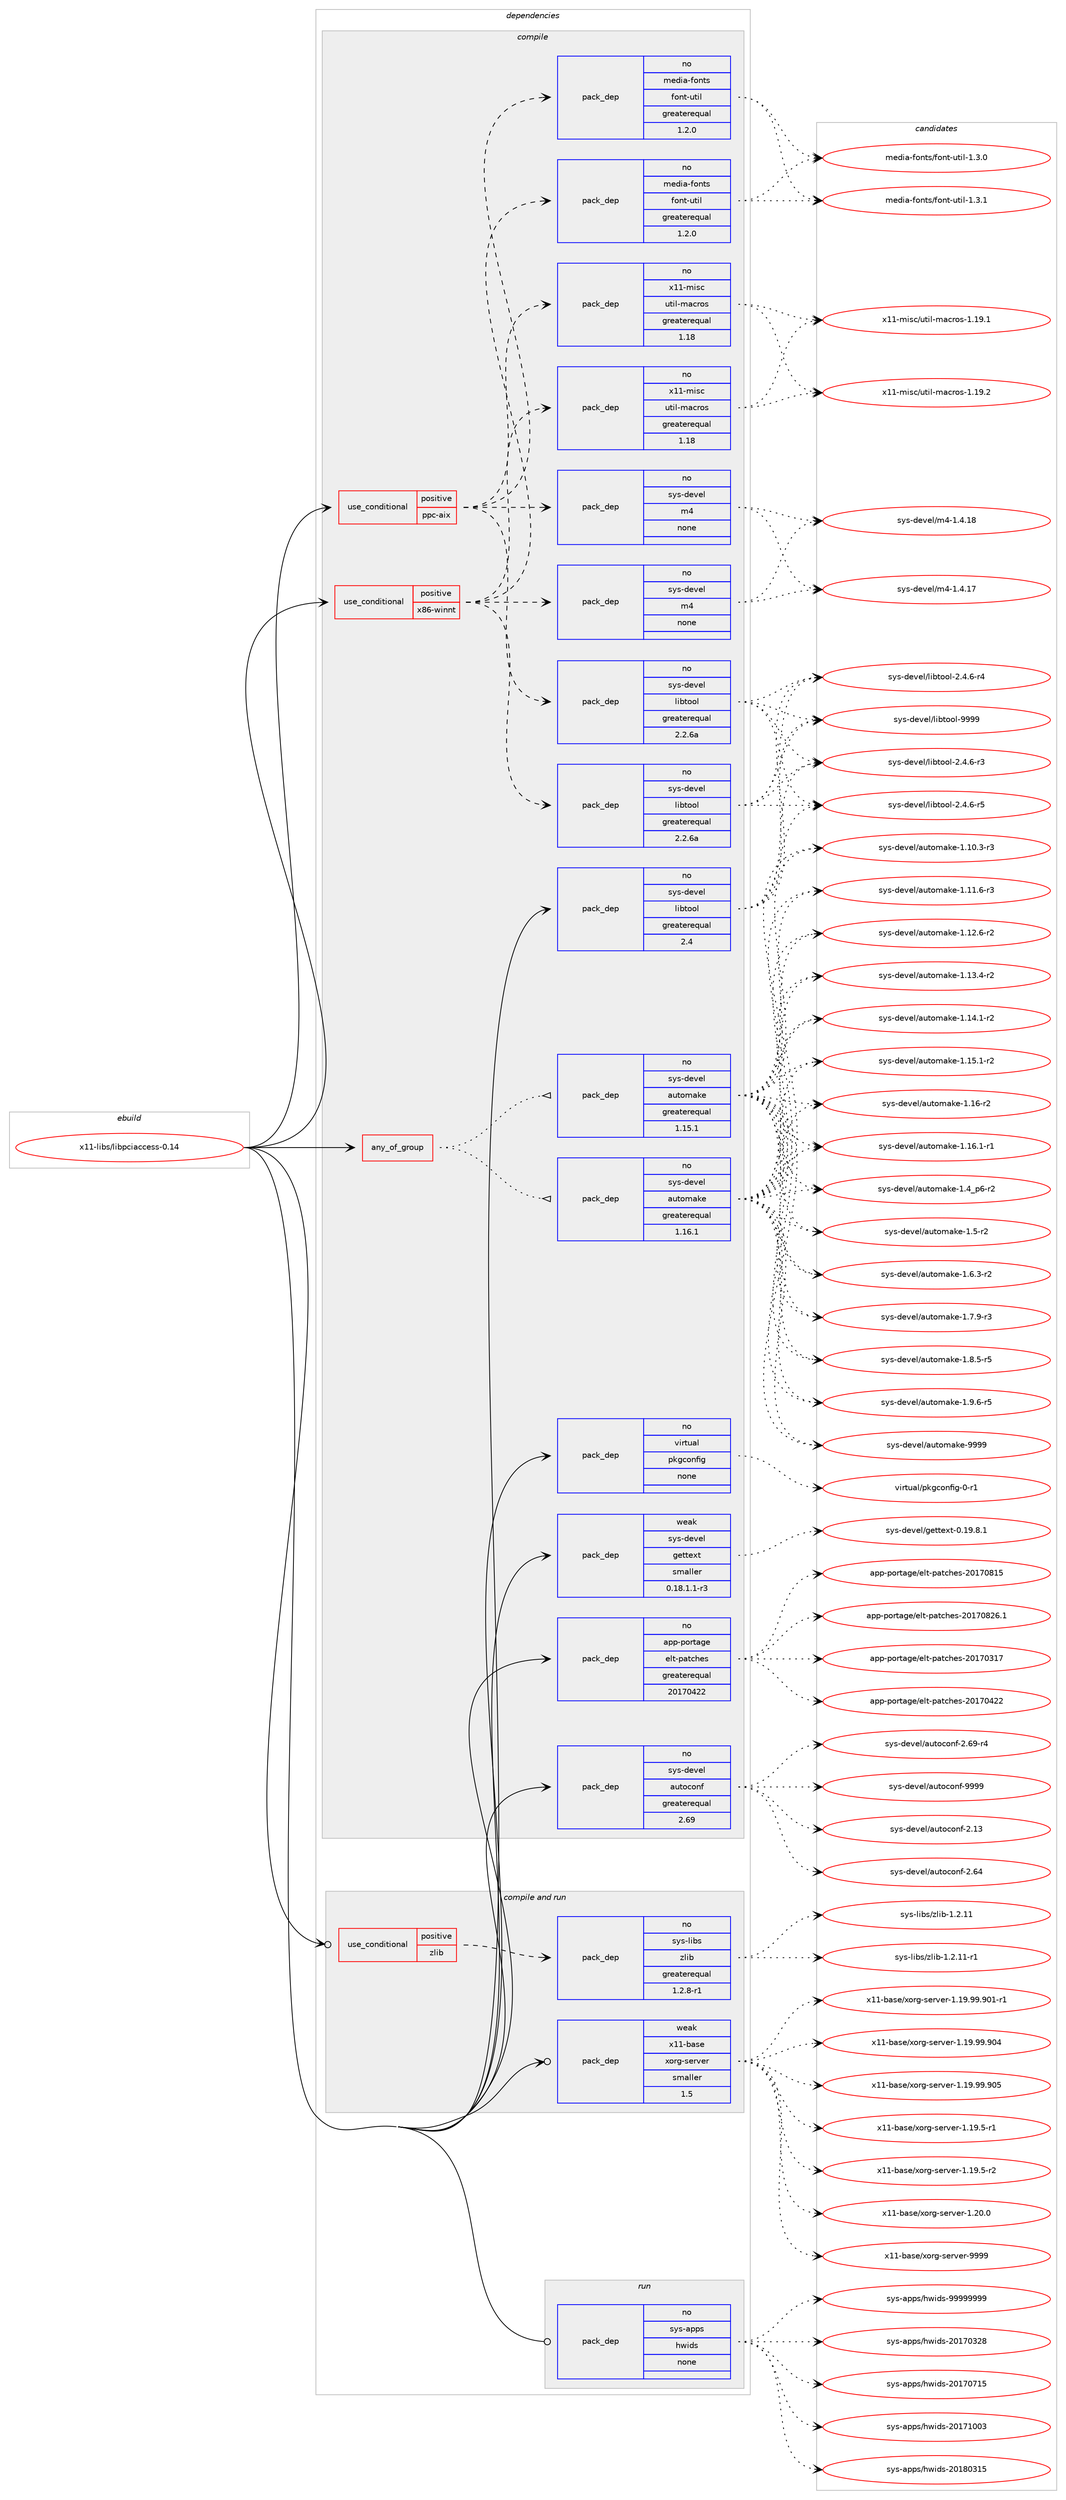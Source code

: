 digraph prolog {

# *************
# Graph options
# *************

newrank=true;
concentrate=true;
compound=true;
graph [rankdir=LR,fontname=Helvetica,fontsize=10,ranksep=1.5];#, ranksep=2.5, nodesep=0.2];
edge  [arrowhead=vee];
node  [fontname=Helvetica,fontsize=10];

# **********
# The ebuild
# **********

subgraph cluster_leftcol {
color=gray;
rank=same;
label=<<i>ebuild</i>>;
id [label="x11-libs/libpciaccess-0.14", color=red, width=4, href="../x11-libs/libpciaccess-0.14.svg"];
}

# ****************
# The dependencies
# ****************

subgraph cluster_midcol {
color=gray;
label=<<i>dependencies</i>>;
subgraph cluster_compile {
fillcolor="#eeeeee";
style=filled;
label=<<i>compile</i>>;
subgraph any45 {
dependency6148 [label=<<TABLE BORDER="0" CELLBORDER="1" CELLSPACING="0" CELLPADDING="4"><TR><TD CELLPADDING="10">any_of_group</TD></TR></TABLE>>, shape=none, color=red];subgraph pack5875 {
dependency6149 [label=<<TABLE BORDER="0" CELLBORDER="1" CELLSPACING="0" CELLPADDING="4" WIDTH="220"><TR><TD ROWSPAN="6" CELLPADDING="30">pack_dep</TD></TR><TR><TD WIDTH="110">no</TD></TR><TR><TD>sys-devel</TD></TR><TR><TD>automake</TD></TR><TR><TD>greaterequal</TD></TR><TR><TD>1.16.1</TD></TR></TABLE>>, shape=none, color=blue];
}
dependency6148:e -> dependency6149:w [weight=20,style="dotted",arrowhead="oinv"];
subgraph pack5876 {
dependency6150 [label=<<TABLE BORDER="0" CELLBORDER="1" CELLSPACING="0" CELLPADDING="4" WIDTH="220"><TR><TD ROWSPAN="6" CELLPADDING="30">pack_dep</TD></TR><TR><TD WIDTH="110">no</TD></TR><TR><TD>sys-devel</TD></TR><TR><TD>automake</TD></TR><TR><TD>greaterequal</TD></TR><TR><TD>1.15.1</TD></TR></TABLE>>, shape=none, color=blue];
}
dependency6148:e -> dependency6150:w [weight=20,style="dotted",arrowhead="oinv"];
}
id:e -> dependency6148:w [weight=20,style="solid",arrowhead="vee"];
subgraph cond228 {
dependency6151 [label=<<TABLE BORDER="0" CELLBORDER="1" CELLSPACING="0" CELLPADDING="4"><TR><TD ROWSPAN="3" CELLPADDING="10">use_conditional</TD></TR><TR><TD>positive</TD></TR><TR><TD>ppc-aix</TD></TR></TABLE>>, shape=none, color=red];
subgraph pack5877 {
dependency6152 [label=<<TABLE BORDER="0" CELLBORDER="1" CELLSPACING="0" CELLPADDING="4" WIDTH="220"><TR><TD ROWSPAN="6" CELLPADDING="30">pack_dep</TD></TR><TR><TD WIDTH="110">no</TD></TR><TR><TD>sys-devel</TD></TR><TR><TD>libtool</TD></TR><TR><TD>greaterequal</TD></TR><TR><TD>2.2.6a</TD></TR></TABLE>>, shape=none, color=blue];
}
dependency6151:e -> dependency6152:w [weight=20,style="dashed",arrowhead="vee"];
subgraph pack5878 {
dependency6153 [label=<<TABLE BORDER="0" CELLBORDER="1" CELLSPACING="0" CELLPADDING="4" WIDTH="220"><TR><TD ROWSPAN="6" CELLPADDING="30">pack_dep</TD></TR><TR><TD WIDTH="110">no</TD></TR><TR><TD>sys-devel</TD></TR><TR><TD>m4</TD></TR><TR><TD>none</TD></TR><TR><TD></TD></TR></TABLE>>, shape=none, color=blue];
}
dependency6151:e -> dependency6153:w [weight=20,style="dashed",arrowhead="vee"];
subgraph pack5879 {
dependency6154 [label=<<TABLE BORDER="0" CELLBORDER="1" CELLSPACING="0" CELLPADDING="4" WIDTH="220"><TR><TD ROWSPAN="6" CELLPADDING="30">pack_dep</TD></TR><TR><TD WIDTH="110">no</TD></TR><TR><TD>x11-misc</TD></TR><TR><TD>util-macros</TD></TR><TR><TD>greaterequal</TD></TR><TR><TD>1.18</TD></TR></TABLE>>, shape=none, color=blue];
}
dependency6151:e -> dependency6154:w [weight=20,style="dashed",arrowhead="vee"];
subgraph pack5880 {
dependency6155 [label=<<TABLE BORDER="0" CELLBORDER="1" CELLSPACING="0" CELLPADDING="4" WIDTH="220"><TR><TD ROWSPAN="6" CELLPADDING="30">pack_dep</TD></TR><TR><TD WIDTH="110">no</TD></TR><TR><TD>media-fonts</TD></TR><TR><TD>font-util</TD></TR><TR><TD>greaterequal</TD></TR><TR><TD>1.2.0</TD></TR></TABLE>>, shape=none, color=blue];
}
dependency6151:e -> dependency6155:w [weight=20,style="dashed",arrowhead="vee"];
}
id:e -> dependency6151:w [weight=20,style="solid",arrowhead="vee"];
subgraph cond229 {
dependency6156 [label=<<TABLE BORDER="0" CELLBORDER="1" CELLSPACING="0" CELLPADDING="4"><TR><TD ROWSPAN="3" CELLPADDING="10">use_conditional</TD></TR><TR><TD>positive</TD></TR><TR><TD>x86-winnt</TD></TR></TABLE>>, shape=none, color=red];
subgraph pack5881 {
dependency6157 [label=<<TABLE BORDER="0" CELLBORDER="1" CELLSPACING="0" CELLPADDING="4" WIDTH="220"><TR><TD ROWSPAN="6" CELLPADDING="30">pack_dep</TD></TR><TR><TD WIDTH="110">no</TD></TR><TR><TD>sys-devel</TD></TR><TR><TD>libtool</TD></TR><TR><TD>greaterequal</TD></TR><TR><TD>2.2.6a</TD></TR></TABLE>>, shape=none, color=blue];
}
dependency6156:e -> dependency6157:w [weight=20,style="dashed",arrowhead="vee"];
subgraph pack5882 {
dependency6158 [label=<<TABLE BORDER="0" CELLBORDER="1" CELLSPACING="0" CELLPADDING="4" WIDTH="220"><TR><TD ROWSPAN="6" CELLPADDING="30">pack_dep</TD></TR><TR><TD WIDTH="110">no</TD></TR><TR><TD>sys-devel</TD></TR><TR><TD>m4</TD></TR><TR><TD>none</TD></TR><TR><TD></TD></TR></TABLE>>, shape=none, color=blue];
}
dependency6156:e -> dependency6158:w [weight=20,style="dashed",arrowhead="vee"];
subgraph pack5883 {
dependency6159 [label=<<TABLE BORDER="0" CELLBORDER="1" CELLSPACING="0" CELLPADDING="4" WIDTH="220"><TR><TD ROWSPAN="6" CELLPADDING="30">pack_dep</TD></TR><TR><TD WIDTH="110">no</TD></TR><TR><TD>x11-misc</TD></TR><TR><TD>util-macros</TD></TR><TR><TD>greaterequal</TD></TR><TR><TD>1.18</TD></TR></TABLE>>, shape=none, color=blue];
}
dependency6156:e -> dependency6159:w [weight=20,style="dashed",arrowhead="vee"];
subgraph pack5884 {
dependency6160 [label=<<TABLE BORDER="0" CELLBORDER="1" CELLSPACING="0" CELLPADDING="4" WIDTH="220"><TR><TD ROWSPAN="6" CELLPADDING="30">pack_dep</TD></TR><TR><TD WIDTH="110">no</TD></TR><TR><TD>media-fonts</TD></TR><TR><TD>font-util</TD></TR><TR><TD>greaterequal</TD></TR><TR><TD>1.2.0</TD></TR></TABLE>>, shape=none, color=blue];
}
dependency6156:e -> dependency6160:w [weight=20,style="dashed",arrowhead="vee"];
}
id:e -> dependency6156:w [weight=20,style="solid",arrowhead="vee"];
subgraph pack5885 {
dependency6161 [label=<<TABLE BORDER="0" CELLBORDER="1" CELLSPACING="0" CELLPADDING="4" WIDTH="220"><TR><TD ROWSPAN="6" CELLPADDING="30">pack_dep</TD></TR><TR><TD WIDTH="110">no</TD></TR><TR><TD>app-portage</TD></TR><TR><TD>elt-patches</TD></TR><TR><TD>greaterequal</TD></TR><TR><TD>20170422</TD></TR></TABLE>>, shape=none, color=blue];
}
id:e -> dependency6161:w [weight=20,style="solid",arrowhead="vee"];
subgraph pack5886 {
dependency6162 [label=<<TABLE BORDER="0" CELLBORDER="1" CELLSPACING="0" CELLPADDING="4" WIDTH="220"><TR><TD ROWSPAN="6" CELLPADDING="30">pack_dep</TD></TR><TR><TD WIDTH="110">no</TD></TR><TR><TD>sys-devel</TD></TR><TR><TD>autoconf</TD></TR><TR><TD>greaterequal</TD></TR><TR><TD>2.69</TD></TR></TABLE>>, shape=none, color=blue];
}
id:e -> dependency6162:w [weight=20,style="solid",arrowhead="vee"];
subgraph pack5887 {
dependency6163 [label=<<TABLE BORDER="0" CELLBORDER="1" CELLSPACING="0" CELLPADDING="4" WIDTH="220"><TR><TD ROWSPAN="6" CELLPADDING="30">pack_dep</TD></TR><TR><TD WIDTH="110">no</TD></TR><TR><TD>sys-devel</TD></TR><TR><TD>libtool</TD></TR><TR><TD>greaterequal</TD></TR><TR><TD>2.4</TD></TR></TABLE>>, shape=none, color=blue];
}
id:e -> dependency6163:w [weight=20,style="solid",arrowhead="vee"];
subgraph pack5888 {
dependency6164 [label=<<TABLE BORDER="0" CELLBORDER="1" CELLSPACING="0" CELLPADDING="4" WIDTH="220"><TR><TD ROWSPAN="6" CELLPADDING="30">pack_dep</TD></TR><TR><TD WIDTH="110">no</TD></TR><TR><TD>virtual</TD></TR><TR><TD>pkgconfig</TD></TR><TR><TD>none</TD></TR><TR><TD></TD></TR></TABLE>>, shape=none, color=blue];
}
id:e -> dependency6164:w [weight=20,style="solid",arrowhead="vee"];
subgraph pack5889 {
dependency6165 [label=<<TABLE BORDER="0" CELLBORDER="1" CELLSPACING="0" CELLPADDING="4" WIDTH="220"><TR><TD ROWSPAN="6" CELLPADDING="30">pack_dep</TD></TR><TR><TD WIDTH="110">weak</TD></TR><TR><TD>sys-devel</TD></TR><TR><TD>gettext</TD></TR><TR><TD>smaller</TD></TR><TR><TD>0.18.1.1-r3</TD></TR></TABLE>>, shape=none, color=blue];
}
id:e -> dependency6165:w [weight=20,style="solid",arrowhead="vee"];
}
subgraph cluster_compileandrun {
fillcolor="#eeeeee";
style=filled;
label=<<i>compile and run</i>>;
subgraph cond230 {
dependency6166 [label=<<TABLE BORDER="0" CELLBORDER="1" CELLSPACING="0" CELLPADDING="4"><TR><TD ROWSPAN="3" CELLPADDING="10">use_conditional</TD></TR><TR><TD>positive</TD></TR><TR><TD>zlib</TD></TR></TABLE>>, shape=none, color=red];
subgraph pack5890 {
dependency6167 [label=<<TABLE BORDER="0" CELLBORDER="1" CELLSPACING="0" CELLPADDING="4" WIDTH="220"><TR><TD ROWSPAN="6" CELLPADDING="30">pack_dep</TD></TR><TR><TD WIDTH="110">no</TD></TR><TR><TD>sys-libs</TD></TR><TR><TD>zlib</TD></TR><TR><TD>greaterequal</TD></TR><TR><TD>1.2.8-r1</TD></TR></TABLE>>, shape=none, color=blue];
}
dependency6166:e -> dependency6167:w [weight=20,style="dashed",arrowhead="vee"];
}
id:e -> dependency6166:w [weight=20,style="solid",arrowhead="odotvee"];
subgraph pack5891 {
dependency6168 [label=<<TABLE BORDER="0" CELLBORDER="1" CELLSPACING="0" CELLPADDING="4" WIDTH="220"><TR><TD ROWSPAN="6" CELLPADDING="30">pack_dep</TD></TR><TR><TD WIDTH="110">weak</TD></TR><TR><TD>x11-base</TD></TR><TR><TD>xorg-server</TD></TR><TR><TD>smaller</TD></TR><TR><TD>1.5</TD></TR></TABLE>>, shape=none, color=blue];
}
id:e -> dependency6168:w [weight=20,style="solid",arrowhead="odotvee"];
}
subgraph cluster_run {
fillcolor="#eeeeee";
style=filled;
label=<<i>run</i>>;
subgraph pack5892 {
dependency6169 [label=<<TABLE BORDER="0" CELLBORDER="1" CELLSPACING="0" CELLPADDING="4" WIDTH="220"><TR><TD ROWSPAN="6" CELLPADDING="30">pack_dep</TD></TR><TR><TD WIDTH="110">no</TD></TR><TR><TD>sys-apps</TD></TR><TR><TD>hwids</TD></TR><TR><TD>none</TD></TR><TR><TD></TD></TR></TABLE>>, shape=none, color=blue];
}
id:e -> dependency6169:w [weight=20,style="solid",arrowhead="odot"];
}
}

# **************
# The candidates
# **************

subgraph cluster_choices {
rank=same;
color=gray;
label=<<i>candidates</i>>;

subgraph choice5875 {
color=black;
nodesep=1;
choice11512111545100101118101108479711711611110997107101454946494846514511451 [label="sys-devel/automake-1.10.3-r3", color=red, width=4,href="../sys-devel/automake-1.10.3-r3.svg"];
choice11512111545100101118101108479711711611110997107101454946494946544511451 [label="sys-devel/automake-1.11.6-r3", color=red, width=4,href="../sys-devel/automake-1.11.6-r3.svg"];
choice11512111545100101118101108479711711611110997107101454946495046544511450 [label="sys-devel/automake-1.12.6-r2", color=red, width=4,href="../sys-devel/automake-1.12.6-r2.svg"];
choice11512111545100101118101108479711711611110997107101454946495146524511450 [label="sys-devel/automake-1.13.4-r2", color=red, width=4,href="../sys-devel/automake-1.13.4-r2.svg"];
choice11512111545100101118101108479711711611110997107101454946495246494511450 [label="sys-devel/automake-1.14.1-r2", color=red, width=4,href="../sys-devel/automake-1.14.1-r2.svg"];
choice11512111545100101118101108479711711611110997107101454946495346494511450 [label="sys-devel/automake-1.15.1-r2", color=red, width=4,href="../sys-devel/automake-1.15.1-r2.svg"];
choice1151211154510010111810110847971171161111099710710145494649544511450 [label="sys-devel/automake-1.16-r2", color=red, width=4,href="../sys-devel/automake-1.16-r2.svg"];
choice11512111545100101118101108479711711611110997107101454946495446494511449 [label="sys-devel/automake-1.16.1-r1", color=red, width=4,href="../sys-devel/automake-1.16.1-r1.svg"];
choice115121115451001011181011084797117116111109971071014549465295112544511450 [label="sys-devel/automake-1.4_p6-r2", color=red, width=4,href="../sys-devel/automake-1.4_p6-r2.svg"];
choice11512111545100101118101108479711711611110997107101454946534511450 [label="sys-devel/automake-1.5-r2", color=red, width=4,href="../sys-devel/automake-1.5-r2.svg"];
choice115121115451001011181011084797117116111109971071014549465446514511450 [label="sys-devel/automake-1.6.3-r2", color=red, width=4,href="../sys-devel/automake-1.6.3-r2.svg"];
choice115121115451001011181011084797117116111109971071014549465546574511451 [label="sys-devel/automake-1.7.9-r3", color=red, width=4,href="../sys-devel/automake-1.7.9-r3.svg"];
choice115121115451001011181011084797117116111109971071014549465646534511453 [label="sys-devel/automake-1.8.5-r5", color=red, width=4,href="../sys-devel/automake-1.8.5-r5.svg"];
choice115121115451001011181011084797117116111109971071014549465746544511453 [label="sys-devel/automake-1.9.6-r5", color=red, width=4,href="../sys-devel/automake-1.9.6-r5.svg"];
choice115121115451001011181011084797117116111109971071014557575757 [label="sys-devel/automake-9999", color=red, width=4,href="../sys-devel/automake-9999.svg"];
dependency6149:e -> choice11512111545100101118101108479711711611110997107101454946494846514511451:w [style=dotted,weight="100"];
dependency6149:e -> choice11512111545100101118101108479711711611110997107101454946494946544511451:w [style=dotted,weight="100"];
dependency6149:e -> choice11512111545100101118101108479711711611110997107101454946495046544511450:w [style=dotted,weight="100"];
dependency6149:e -> choice11512111545100101118101108479711711611110997107101454946495146524511450:w [style=dotted,weight="100"];
dependency6149:e -> choice11512111545100101118101108479711711611110997107101454946495246494511450:w [style=dotted,weight="100"];
dependency6149:e -> choice11512111545100101118101108479711711611110997107101454946495346494511450:w [style=dotted,weight="100"];
dependency6149:e -> choice1151211154510010111810110847971171161111099710710145494649544511450:w [style=dotted,weight="100"];
dependency6149:e -> choice11512111545100101118101108479711711611110997107101454946495446494511449:w [style=dotted,weight="100"];
dependency6149:e -> choice115121115451001011181011084797117116111109971071014549465295112544511450:w [style=dotted,weight="100"];
dependency6149:e -> choice11512111545100101118101108479711711611110997107101454946534511450:w [style=dotted,weight="100"];
dependency6149:e -> choice115121115451001011181011084797117116111109971071014549465446514511450:w [style=dotted,weight="100"];
dependency6149:e -> choice115121115451001011181011084797117116111109971071014549465546574511451:w [style=dotted,weight="100"];
dependency6149:e -> choice115121115451001011181011084797117116111109971071014549465646534511453:w [style=dotted,weight="100"];
dependency6149:e -> choice115121115451001011181011084797117116111109971071014549465746544511453:w [style=dotted,weight="100"];
dependency6149:e -> choice115121115451001011181011084797117116111109971071014557575757:w [style=dotted,weight="100"];
}
subgraph choice5876 {
color=black;
nodesep=1;
choice11512111545100101118101108479711711611110997107101454946494846514511451 [label="sys-devel/automake-1.10.3-r3", color=red, width=4,href="../sys-devel/automake-1.10.3-r3.svg"];
choice11512111545100101118101108479711711611110997107101454946494946544511451 [label="sys-devel/automake-1.11.6-r3", color=red, width=4,href="../sys-devel/automake-1.11.6-r3.svg"];
choice11512111545100101118101108479711711611110997107101454946495046544511450 [label="sys-devel/automake-1.12.6-r2", color=red, width=4,href="../sys-devel/automake-1.12.6-r2.svg"];
choice11512111545100101118101108479711711611110997107101454946495146524511450 [label="sys-devel/automake-1.13.4-r2", color=red, width=4,href="../sys-devel/automake-1.13.4-r2.svg"];
choice11512111545100101118101108479711711611110997107101454946495246494511450 [label="sys-devel/automake-1.14.1-r2", color=red, width=4,href="../sys-devel/automake-1.14.1-r2.svg"];
choice11512111545100101118101108479711711611110997107101454946495346494511450 [label="sys-devel/automake-1.15.1-r2", color=red, width=4,href="../sys-devel/automake-1.15.1-r2.svg"];
choice1151211154510010111810110847971171161111099710710145494649544511450 [label="sys-devel/automake-1.16-r2", color=red, width=4,href="../sys-devel/automake-1.16-r2.svg"];
choice11512111545100101118101108479711711611110997107101454946495446494511449 [label="sys-devel/automake-1.16.1-r1", color=red, width=4,href="../sys-devel/automake-1.16.1-r1.svg"];
choice115121115451001011181011084797117116111109971071014549465295112544511450 [label="sys-devel/automake-1.4_p6-r2", color=red, width=4,href="../sys-devel/automake-1.4_p6-r2.svg"];
choice11512111545100101118101108479711711611110997107101454946534511450 [label="sys-devel/automake-1.5-r2", color=red, width=4,href="../sys-devel/automake-1.5-r2.svg"];
choice115121115451001011181011084797117116111109971071014549465446514511450 [label="sys-devel/automake-1.6.3-r2", color=red, width=4,href="../sys-devel/automake-1.6.3-r2.svg"];
choice115121115451001011181011084797117116111109971071014549465546574511451 [label="sys-devel/automake-1.7.9-r3", color=red, width=4,href="../sys-devel/automake-1.7.9-r3.svg"];
choice115121115451001011181011084797117116111109971071014549465646534511453 [label="sys-devel/automake-1.8.5-r5", color=red, width=4,href="../sys-devel/automake-1.8.5-r5.svg"];
choice115121115451001011181011084797117116111109971071014549465746544511453 [label="sys-devel/automake-1.9.6-r5", color=red, width=4,href="../sys-devel/automake-1.9.6-r5.svg"];
choice115121115451001011181011084797117116111109971071014557575757 [label="sys-devel/automake-9999", color=red, width=4,href="../sys-devel/automake-9999.svg"];
dependency6150:e -> choice11512111545100101118101108479711711611110997107101454946494846514511451:w [style=dotted,weight="100"];
dependency6150:e -> choice11512111545100101118101108479711711611110997107101454946494946544511451:w [style=dotted,weight="100"];
dependency6150:e -> choice11512111545100101118101108479711711611110997107101454946495046544511450:w [style=dotted,weight="100"];
dependency6150:e -> choice11512111545100101118101108479711711611110997107101454946495146524511450:w [style=dotted,weight="100"];
dependency6150:e -> choice11512111545100101118101108479711711611110997107101454946495246494511450:w [style=dotted,weight="100"];
dependency6150:e -> choice11512111545100101118101108479711711611110997107101454946495346494511450:w [style=dotted,weight="100"];
dependency6150:e -> choice1151211154510010111810110847971171161111099710710145494649544511450:w [style=dotted,weight="100"];
dependency6150:e -> choice11512111545100101118101108479711711611110997107101454946495446494511449:w [style=dotted,weight="100"];
dependency6150:e -> choice115121115451001011181011084797117116111109971071014549465295112544511450:w [style=dotted,weight="100"];
dependency6150:e -> choice11512111545100101118101108479711711611110997107101454946534511450:w [style=dotted,weight="100"];
dependency6150:e -> choice115121115451001011181011084797117116111109971071014549465446514511450:w [style=dotted,weight="100"];
dependency6150:e -> choice115121115451001011181011084797117116111109971071014549465546574511451:w [style=dotted,weight="100"];
dependency6150:e -> choice115121115451001011181011084797117116111109971071014549465646534511453:w [style=dotted,weight="100"];
dependency6150:e -> choice115121115451001011181011084797117116111109971071014549465746544511453:w [style=dotted,weight="100"];
dependency6150:e -> choice115121115451001011181011084797117116111109971071014557575757:w [style=dotted,weight="100"];
}
subgraph choice5877 {
color=black;
nodesep=1;
choice1151211154510010111810110847108105981161111111084550465246544511451 [label="sys-devel/libtool-2.4.6-r3", color=red, width=4,href="../sys-devel/libtool-2.4.6-r3.svg"];
choice1151211154510010111810110847108105981161111111084550465246544511452 [label="sys-devel/libtool-2.4.6-r4", color=red, width=4,href="../sys-devel/libtool-2.4.6-r4.svg"];
choice1151211154510010111810110847108105981161111111084550465246544511453 [label="sys-devel/libtool-2.4.6-r5", color=red, width=4,href="../sys-devel/libtool-2.4.6-r5.svg"];
choice1151211154510010111810110847108105981161111111084557575757 [label="sys-devel/libtool-9999", color=red, width=4,href="../sys-devel/libtool-9999.svg"];
dependency6152:e -> choice1151211154510010111810110847108105981161111111084550465246544511451:w [style=dotted,weight="100"];
dependency6152:e -> choice1151211154510010111810110847108105981161111111084550465246544511452:w [style=dotted,weight="100"];
dependency6152:e -> choice1151211154510010111810110847108105981161111111084550465246544511453:w [style=dotted,weight="100"];
dependency6152:e -> choice1151211154510010111810110847108105981161111111084557575757:w [style=dotted,weight="100"];
}
subgraph choice5878 {
color=black;
nodesep=1;
choice11512111545100101118101108471095245494652464955 [label="sys-devel/m4-1.4.17", color=red, width=4,href="../sys-devel/m4-1.4.17.svg"];
choice11512111545100101118101108471095245494652464956 [label="sys-devel/m4-1.4.18", color=red, width=4,href="../sys-devel/m4-1.4.18.svg"];
dependency6153:e -> choice11512111545100101118101108471095245494652464955:w [style=dotted,weight="100"];
dependency6153:e -> choice11512111545100101118101108471095245494652464956:w [style=dotted,weight="100"];
}
subgraph choice5879 {
color=black;
nodesep=1;
choice120494945109105115994711711610510845109979911411111545494649574649 [label="x11-misc/util-macros-1.19.1", color=red, width=4,href="../x11-misc/util-macros-1.19.1.svg"];
choice120494945109105115994711711610510845109979911411111545494649574650 [label="x11-misc/util-macros-1.19.2", color=red, width=4,href="../x11-misc/util-macros-1.19.2.svg"];
dependency6154:e -> choice120494945109105115994711711610510845109979911411111545494649574649:w [style=dotted,weight="100"];
dependency6154:e -> choice120494945109105115994711711610510845109979911411111545494649574650:w [style=dotted,weight="100"];
}
subgraph choice5880 {
color=black;
nodesep=1;
choice10910110010597451021111101161154710211111011645117116105108454946514648 [label="media-fonts/font-util-1.3.0", color=red, width=4,href="../media-fonts/font-util-1.3.0.svg"];
choice10910110010597451021111101161154710211111011645117116105108454946514649 [label="media-fonts/font-util-1.3.1", color=red, width=4,href="../media-fonts/font-util-1.3.1.svg"];
dependency6155:e -> choice10910110010597451021111101161154710211111011645117116105108454946514648:w [style=dotted,weight="100"];
dependency6155:e -> choice10910110010597451021111101161154710211111011645117116105108454946514649:w [style=dotted,weight="100"];
}
subgraph choice5881 {
color=black;
nodesep=1;
choice1151211154510010111810110847108105981161111111084550465246544511451 [label="sys-devel/libtool-2.4.6-r3", color=red, width=4,href="../sys-devel/libtool-2.4.6-r3.svg"];
choice1151211154510010111810110847108105981161111111084550465246544511452 [label="sys-devel/libtool-2.4.6-r4", color=red, width=4,href="../sys-devel/libtool-2.4.6-r4.svg"];
choice1151211154510010111810110847108105981161111111084550465246544511453 [label="sys-devel/libtool-2.4.6-r5", color=red, width=4,href="../sys-devel/libtool-2.4.6-r5.svg"];
choice1151211154510010111810110847108105981161111111084557575757 [label="sys-devel/libtool-9999", color=red, width=4,href="../sys-devel/libtool-9999.svg"];
dependency6157:e -> choice1151211154510010111810110847108105981161111111084550465246544511451:w [style=dotted,weight="100"];
dependency6157:e -> choice1151211154510010111810110847108105981161111111084550465246544511452:w [style=dotted,weight="100"];
dependency6157:e -> choice1151211154510010111810110847108105981161111111084550465246544511453:w [style=dotted,weight="100"];
dependency6157:e -> choice1151211154510010111810110847108105981161111111084557575757:w [style=dotted,weight="100"];
}
subgraph choice5882 {
color=black;
nodesep=1;
choice11512111545100101118101108471095245494652464955 [label="sys-devel/m4-1.4.17", color=red, width=4,href="../sys-devel/m4-1.4.17.svg"];
choice11512111545100101118101108471095245494652464956 [label="sys-devel/m4-1.4.18", color=red, width=4,href="../sys-devel/m4-1.4.18.svg"];
dependency6158:e -> choice11512111545100101118101108471095245494652464955:w [style=dotted,weight="100"];
dependency6158:e -> choice11512111545100101118101108471095245494652464956:w [style=dotted,weight="100"];
}
subgraph choice5883 {
color=black;
nodesep=1;
choice120494945109105115994711711610510845109979911411111545494649574649 [label="x11-misc/util-macros-1.19.1", color=red, width=4,href="../x11-misc/util-macros-1.19.1.svg"];
choice120494945109105115994711711610510845109979911411111545494649574650 [label="x11-misc/util-macros-1.19.2", color=red, width=4,href="../x11-misc/util-macros-1.19.2.svg"];
dependency6159:e -> choice120494945109105115994711711610510845109979911411111545494649574649:w [style=dotted,weight="100"];
dependency6159:e -> choice120494945109105115994711711610510845109979911411111545494649574650:w [style=dotted,weight="100"];
}
subgraph choice5884 {
color=black;
nodesep=1;
choice10910110010597451021111101161154710211111011645117116105108454946514648 [label="media-fonts/font-util-1.3.0", color=red, width=4,href="../media-fonts/font-util-1.3.0.svg"];
choice10910110010597451021111101161154710211111011645117116105108454946514649 [label="media-fonts/font-util-1.3.1", color=red, width=4,href="../media-fonts/font-util-1.3.1.svg"];
dependency6160:e -> choice10910110010597451021111101161154710211111011645117116105108454946514648:w [style=dotted,weight="100"];
dependency6160:e -> choice10910110010597451021111101161154710211111011645117116105108454946514649:w [style=dotted,weight="100"];
}
subgraph choice5885 {
color=black;
nodesep=1;
choice97112112451121111141169710310147101108116451129711699104101115455048495548514955 [label="app-portage/elt-patches-20170317", color=red, width=4,href="../app-portage/elt-patches-20170317.svg"];
choice97112112451121111141169710310147101108116451129711699104101115455048495548525050 [label="app-portage/elt-patches-20170422", color=red, width=4,href="../app-portage/elt-patches-20170422.svg"];
choice97112112451121111141169710310147101108116451129711699104101115455048495548564953 [label="app-portage/elt-patches-20170815", color=red, width=4,href="../app-portage/elt-patches-20170815.svg"];
choice971121124511211111411697103101471011081164511297116991041011154550484955485650544649 [label="app-portage/elt-patches-20170826.1", color=red, width=4,href="../app-portage/elt-patches-20170826.1.svg"];
dependency6161:e -> choice97112112451121111141169710310147101108116451129711699104101115455048495548514955:w [style=dotted,weight="100"];
dependency6161:e -> choice97112112451121111141169710310147101108116451129711699104101115455048495548525050:w [style=dotted,weight="100"];
dependency6161:e -> choice97112112451121111141169710310147101108116451129711699104101115455048495548564953:w [style=dotted,weight="100"];
dependency6161:e -> choice971121124511211111411697103101471011081164511297116991041011154550484955485650544649:w [style=dotted,weight="100"];
}
subgraph choice5886 {
color=black;
nodesep=1;
choice115121115451001011181011084797117116111991111101024550464951 [label="sys-devel/autoconf-2.13", color=red, width=4,href="../sys-devel/autoconf-2.13.svg"];
choice115121115451001011181011084797117116111991111101024550465452 [label="sys-devel/autoconf-2.64", color=red, width=4,href="../sys-devel/autoconf-2.64.svg"];
choice1151211154510010111810110847971171161119911111010245504654574511452 [label="sys-devel/autoconf-2.69-r4", color=red, width=4,href="../sys-devel/autoconf-2.69-r4.svg"];
choice115121115451001011181011084797117116111991111101024557575757 [label="sys-devel/autoconf-9999", color=red, width=4,href="../sys-devel/autoconf-9999.svg"];
dependency6162:e -> choice115121115451001011181011084797117116111991111101024550464951:w [style=dotted,weight="100"];
dependency6162:e -> choice115121115451001011181011084797117116111991111101024550465452:w [style=dotted,weight="100"];
dependency6162:e -> choice1151211154510010111810110847971171161119911111010245504654574511452:w [style=dotted,weight="100"];
dependency6162:e -> choice115121115451001011181011084797117116111991111101024557575757:w [style=dotted,weight="100"];
}
subgraph choice5887 {
color=black;
nodesep=1;
choice1151211154510010111810110847108105981161111111084550465246544511451 [label="sys-devel/libtool-2.4.6-r3", color=red, width=4,href="../sys-devel/libtool-2.4.6-r3.svg"];
choice1151211154510010111810110847108105981161111111084550465246544511452 [label="sys-devel/libtool-2.4.6-r4", color=red, width=4,href="../sys-devel/libtool-2.4.6-r4.svg"];
choice1151211154510010111810110847108105981161111111084550465246544511453 [label="sys-devel/libtool-2.4.6-r5", color=red, width=4,href="../sys-devel/libtool-2.4.6-r5.svg"];
choice1151211154510010111810110847108105981161111111084557575757 [label="sys-devel/libtool-9999", color=red, width=4,href="../sys-devel/libtool-9999.svg"];
dependency6163:e -> choice1151211154510010111810110847108105981161111111084550465246544511451:w [style=dotted,weight="100"];
dependency6163:e -> choice1151211154510010111810110847108105981161111111084550465246544511452:w [style=dotted,weight="100"];
dependency6163:e -> choice1151211154510010111810110847108105981161111111084550465246544511453:w [style=dotted,weight="100"];
dependency6163:e -> choice1151211154510010111810110847108105981161111111084557575757:w [style=dotted,weight="100"];
}
subgraph choice5888 {
color=black;
nodesep=1;
choice11810511411611797108471121071039911111010210510345484511449 [label="virtual/pkgconfig-0-r1", color=red, width=4,href="../virtual/pkgconfig-0-r1.svg"];
dependency6164:e -> choice11810511411611797108471121071039911111010210510345484511449:w [style=dotted,weight="100"];
}
subgraph choice5889 {
color=black;
nodesep=1;
choice1151211154510010111810110847103101116116101120116454846495746564649 [label="sys-devel/gettext-0.19.8.1", color=red, width=4,href="../sys-devel/gettext-0.19.8.1.svg"];
dependency6165:e -> choice1151211154510010111810110847103101116116101120116454846495746564649:w [style=dotted,weight="100"];
}
subgraph choice5890 {
color=black;
nodesep=1;
choice1151211154510810598115471221081059845494650464949 [label="sys-libs/zlib-1.2.11", color=red, width=4,href="../sys-libs/zlib-1.2.11.svg"];
choice11512111545108105981154712210810598454946504649494511449 [label="sys-libs/zlib-1.2.11-r1", color=red, width=4,href="../sys-libs/zlib-1.2.11-r1.svg"];
dependency6167:e -> choice1151211154510810598115471221081059845494650464949:w [style=dotted,weight="100"];
dependency6167:e -> choice11512111545108105981154712210810598454946504649494511449:w [style=dotted,weight="100"];
}
subgraph choice5891 {
color=black;
nodesep=1;
choice120494945989711510147120111114103451151011141181011144549464957465757465748494511449 [label="x11-base/xorg-server-1.19.99.901-r1", color=red, width=4,href="../x11-base/xorg-server-1.19.99.901-r1.svg"];
choice12049494598971151014712011111410345115101114118101114454946495746575746574852 [label="x11-base/xorg-server-1.19.99.904", color=red, width=4,href="../x11-base/xorg-server-1.19.99.904.svg"];
choice12049494598971151014712011111410345115101114118101114454946495746575746574853 [label="x11-base/xorg-server-1.19.99.905", color=red, width=4,href="../x11-base/xorg-server-1.19.99.905.svg"];
choice12049494598971151014712011111410345115101114118101114454946495746534511449 [label="x11-base/xorg-server-1.19.5-r1", color=red, width=4,href="../x11-base/xorg-server-1.19.5-r1.svg"];
choice12049494598971151014712011111410345115101114118101114454946495746534511450 [label="x11-base/xorg-server-1.19.5-r2", color=red, width=4,href="../x11-base/xorg-server-1.19.5-r2.svg"];
choice1204949459897115101471201111141034511510111411810111445494650484648 [label="x11-base/xorg-server-1.20.0", color=red, width=4,href="../x11-base/xorg-server-1.20.0.svg"];
choice120494945989711510147120111114103451151011141181011144557575757 [label="x11-base/xorg-server-9999", color=red, width=4,href="../x11-base/xorg-server-9999.svg"];
dependency6168:e -> choice120494945989711510147120111114103451151011141181011144549464957465757465748494511449:w [style=dotted,weight="100"];
dependency6168:e -> choice12049494598971151014712011111410345115101114118101114454946495746575746574852:w [style=dotted,weight="100"];
dependency6168:e -> choice12049494598971151014712011111410345115101114118101114454946495746575746574853:w [style=dotted,weight="100"];
dependency6168:e -> choice12049494598971151014712011111410345115101114118101114454946495746534511449:w [style=dotted,weight="100"];
dependency6168:e -> choice12049494598971151014712011111410345115101114118101114454946495746534511450:w [style=dotted,weight="100"];
dependency6168:e -> choice1204949459897115101471201111141034511510111411810111445494650484648:w [style=dotted,weight="100"];
dependency6168:e -> choice120494945989711510147120111114103451151011141181011144557575757:w [style=dotted,weight="100"];
}
subgraph choice5892 {
color=black;
nodesep=1;
choice115121115459711211211547104119105100115455048495548515056 [label="sys-apps/hwids-20170328", color=red, width=4,href="../sys-apps/hwids-20170328.svg"];
choice115121115459711211211547104119105100115455048495548554953 [label="sys-apps/hwids-20170715", color=red, width=4,href="../sys-apps/hwids-20170715.svg"];
choice115121115459711211211547104119105100115455048495549484851 [label="sys-apps/hwids-20171003", color=red, width=4,href="../sys-apps/hwids-20171003.svg"];
choice115121115459711211211547104119105100115455048495648514953 [label="sys-apps/hwids-20180315", color=red, width=4,href="../sys-apps/hwids-20180315.svg"];
choice115121115459711211211547104119105100115455757575757575757 [label="sys-apps/hwids-99999999", color=red, width=4,href="../sys-apps/hwids-99999999.svg"];
dependency6169:e -> choice115121115459711211211547104119105100115455048495548515056:w [style=dotted,weight="100"];
dependency6169:e -> choice115121115459711211211547104119105100115455048495548554953:w [style=dotted,weight="100"];
dependency6169:e -> choice115121115459711211211547104119105100115455048495549484851:w [style=dotted,weight="100"];
dependency6169:e -> choice115121115459711211211547104119105100115455048495648514953:w [style=dotted,weight="100"];
dependency6169:e -> choice115121115459711211211547104119105100115455757575757575757:w [style=dotted,weight="100"];
}
}

}
